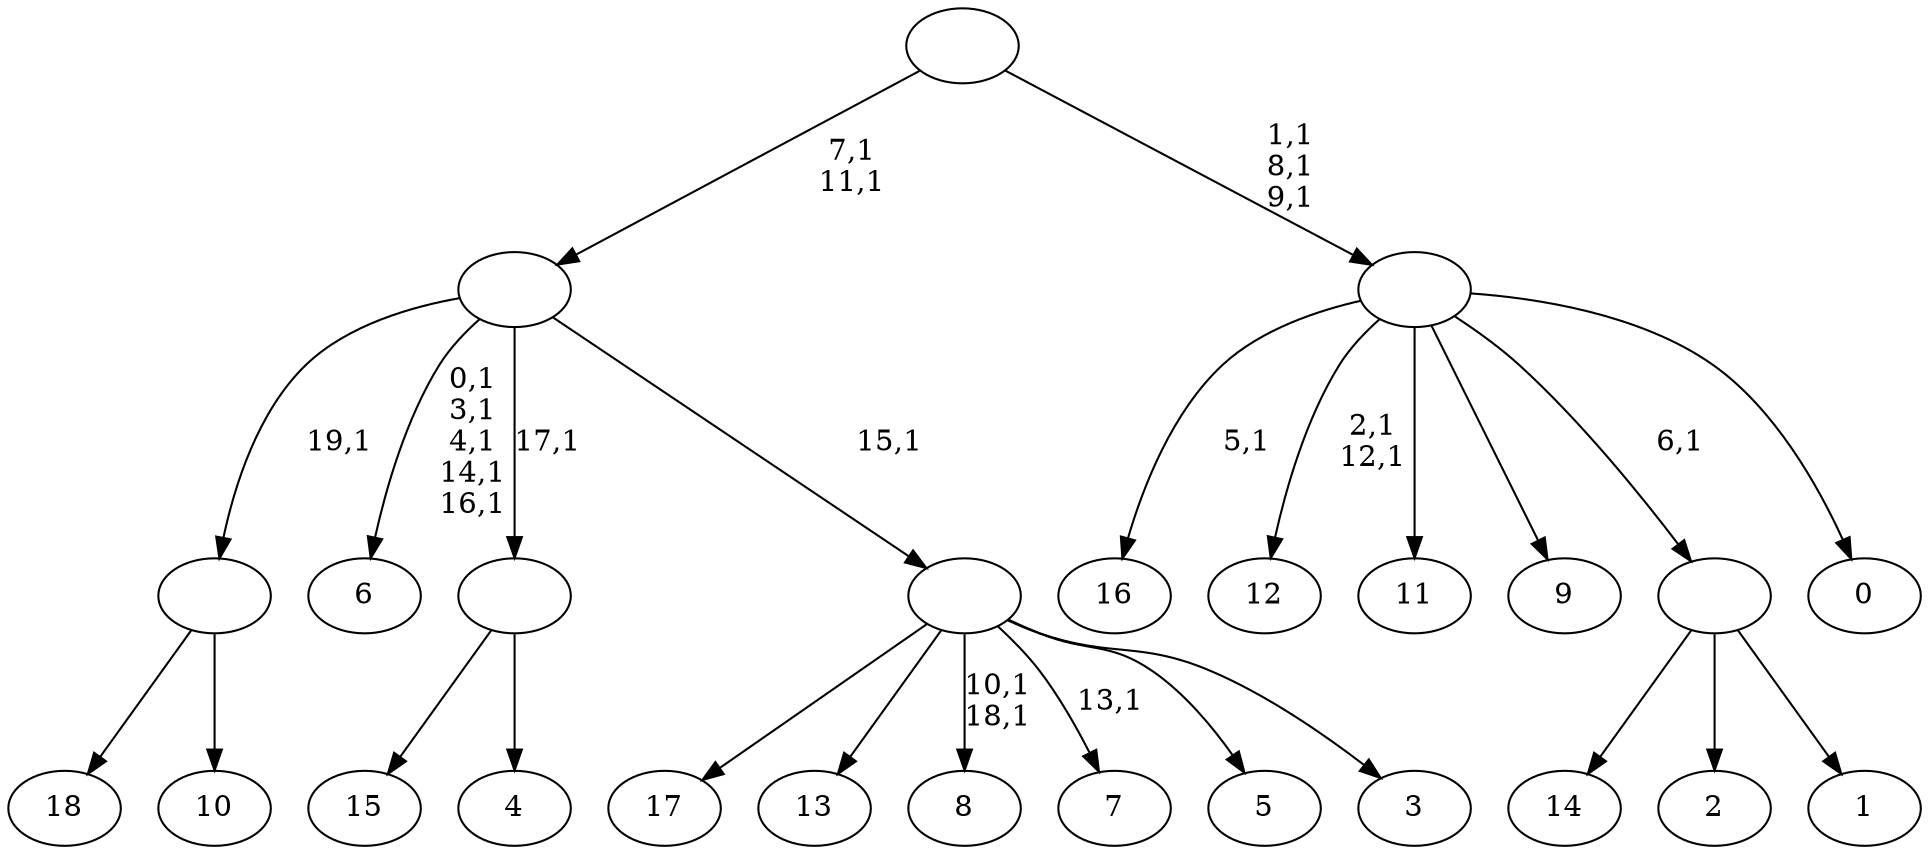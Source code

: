 digraph T {
	39 [label="18"]
	38 [label="17"]
	37 [label="16"]
	35 [label="15"]
	34 [label="14"]
	33 [label="13"]
	32 [label="12"]
	29 [label="11"]
	28 [label="10"]
	27 [label=""]
	26 [label="9"]
	25 [label="8"]
	22 [label="7"]
	20 [label="6"]
	14 [label="5"]
	13 [label="4"]
	12 [label=""]
	11 [label="3"]
	10 [label=""]
	9 [label=""]
	7 [label="2"]
	6 [label="1"]
	5 [label=""]
	4 [label="0"]
	3 [label=""]
	0 [label=""]
	27 -> 39 [label=""]
	27 -> 28 [label=""]
	12 -> 35 [label=""]
	12 -> 13 [label=""]
	10 -> 22 [label="13,1"]
	10 -> 25 [label="10,1\n18,1"]
	10 -> 38 [label=""]
	10 -> 33 [label=""]
	10 -> 14 [label=""]
	10 -> 11 [label=""]
	9 -> 20 [label="0,1\n3,1\n4,1\n14,1\n16,1"]
	9 -> 27 [label="19,1"]
	9 -> 12 [label="17,1"]
	9 -> 10 [label="15,1"]
	5 -> 34 [label=""]
	5 -> 7 [label=""]
	5 -> 6 [label=""]
	3 -> 32 [label="2,1\n12,1"]
	3 -> 37 [label="5,1"]
	3 -> 29 [label=""]
	3 -> 26 [label=""]
	3 -> 5 [label="6,1"]
	3 -> 4 [label=""]
	0 -> 3 [label="1,1\n8,1\n9,1"]
	0 -> 9 [label="7,1\n11,1"]
}
